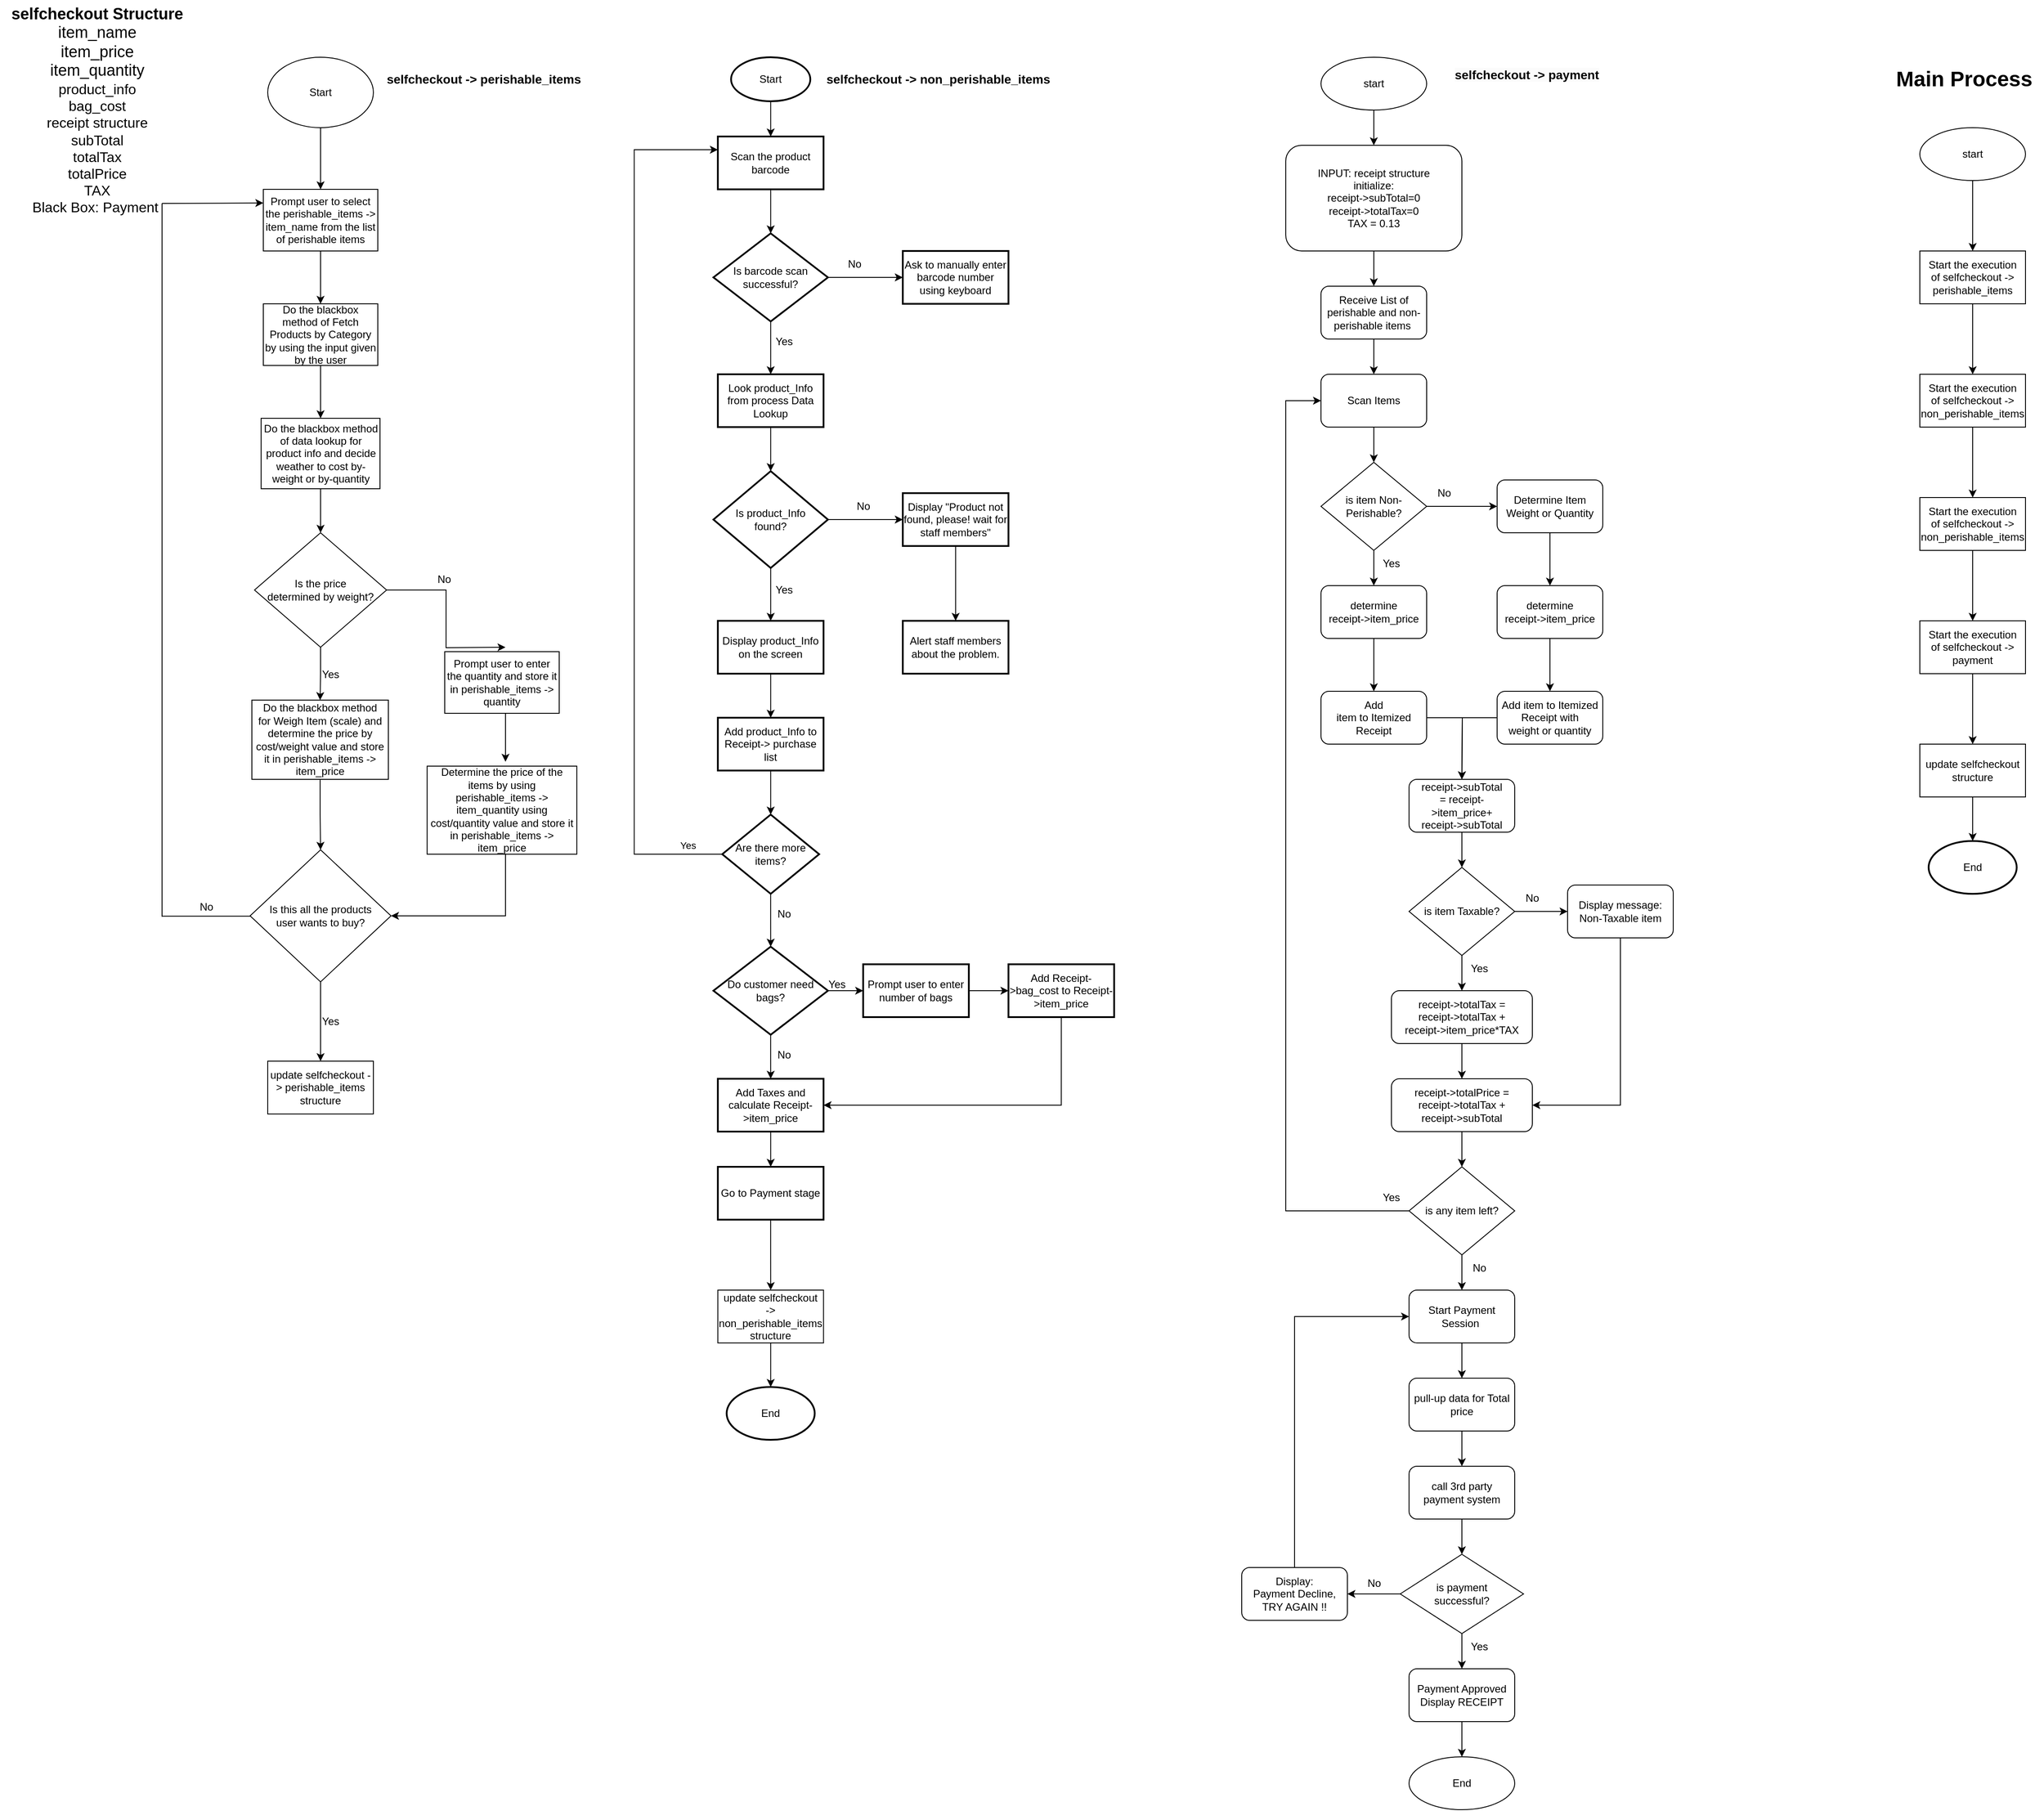 <mxfile version="21.6.2" type="device">
  <diagram name="Page-1" id="pIs1jfR8QSbnfMj5MZUH">
    <mxGraphModel dx="1705" dy="2429" grid="1" gridSize="10" guides="1" tooltips="1" connect="1" arrows="1" fold="1" page="1" pageScale="1" pageWidth="827" pageHeight="1169" math="0" shadow="0">
      <root>
        <mxCell id="0" />
        <mxCell id="1" parent="0" />
        <mxCell id="pRu6MvqzxngNQLvMv5Ed-4" value="" style="edgeStyle=orthogonalEdgeStyle;rounded=0;orthogonalLoop=1;jettySize=auto;html=1;" parent="1" source="pRu6MvqzxngNQLvMv5Ed-1" target="pRu6MvqzxngNQLvMv5Ed-3" edge="1">
          <mxGeometry relative="1" as="geometry" />
        </mxCell>
        <mxCell id="pRu6MvqzxngNQLvMv5Ed-1" value="Start" style="ellipse;whiteSpace=wrap;html=1;" parent="1" vertex="1">
          <mxGeometry x="1164" width="120" height="80" as="geometry" />
        </mxCell>
        <mxCell id="pRu6MvqzxngNQLvMv5Ed-2" value="&lt;font style=&quot;font-size: 18px;&quot;&gt;&lt;b style=&quot;&quot;&gt;selfcheckout Structure&lt;/b&gt;&lt;br&gt;item_name&lt;br&gt;item_price&lt;br&gt;item_quantity&lt;br&gt;&lt;/font&gt;&lt;div&gt;&lt;font size=&quot;3&quot;&gt;product_info&lt;/font&gt;&lt;/div&gt;&lt;div&gt;&lt;font size=&quot;3&quot;&gt;bag_cost&lt;/font&gt;&lt;/div&gt;&lt;div&gt;&lt;font size=&quot;3&quot;&gt;&lt;div&gt;receipt structure&lt;/div&gt;&lt;div&gt;subTotal&lt;/div&gt;&lt;div&gt;totalTax&lt;/div&gt;&lt;div&gt;totalPrice&lt;/div&gt;&lt;div&gt;TAX&lt;/div&gt;&lt;div&gt;Black Box: Payment&amp;nbsp;&lt;br&gt;&lt;/div&gt;&lt;/font&gt;&lt;/div&gt;" style="text;html=1;align=center;verticalAlign=middle;resizable=0;points=[];autosize=1;strokeColor=none;fillColor=none;" parent="1" vertex="1">
          <mxGeometry x="860" y="-65" width="220" height="250" as="geometry" />
        </mxCell>
        <mxCell id="pRu6MvqzxngNQLvMv5Ed-36" value="" style="edgeStyle=orthogonalEdgeStyle;rounded=0;orthogonalLoop=1;jettySize=auto;html=1;" parent="1" source="pRu6MvqzxngNQLvMv5Ed-3" target="pRu6MvqzxngNQLvMv5Ed-35" edge="1">
          <mxGeometry relative="1" as="geometry" />
        </mxCell>
        <mxCell id="pRu6MvqzxngNQLvMv5Ed-3" value="Prompt user to select the perishable_items -&amp;gt; item_name from the list of perishable items" style="whiteSpace=wrap;html=1;" parent="1" vertex="1">
          <mxGeometry x="1159" y="150" width="130" height="70" as="geometry" />
        </mxCell>
        <mxCell id="pRu6MvqzxngNQLvMv5Ed-14" value="" style="endArrow=none;html=1;rounded=0;entryX=0;entryY=0.5;entryDx=0;entryDy=0;" parent="1" edge="1">
          <mxGeometry width="50" height="50" relative="1" as="geometry">
            <mxPoint x="1044" y="975.41" as="sourcePoint" />
            <mxPoint x="1149" y="975.41" as="targetPoint" />
          </mxGeometry>
        </mxCell>
        <mxCell id="pRu6MvqzxngNQLvMv5Ed-15" value="" style="endArrow=none;html=1;rounded=0;" parent="1" edge="1">
          <mxGeometry width="50" height="50" relative="1" as="geometry">
            <mxPoint x="1044" y="976" as="sourcePoint" />
            <mxPoint x="1044" y="166" as="targetPoint" />
          </mxGeometry>
        </mxCell>
        <mxCell id="pRu6MvqzxngNQLvMv5Ed-16" value="" style="endArrow=classic;html=1;rounded=0;entryX=0;entryY=0.25;entryDx=0;entryDy=0;" parent="1" edge="1">
          <mxGeometry width="50" height="50" relative="1" as="geometry">
            <mxPoint x="1044" y="166" as="sourcePoint" />
            <mxPoint x="1159" y="165.5" as="targetPoint" />
          </mxGeometry>
        </mxCell>
        <mxCell id="pRu6MvqzxngNQLvMv5Ed-22" value="" style="edgeStyle=orthogonalEdgeStyle;rounded=0;orthogonalLoop=1;jettySize=auto;html=1;" parent="1" source="pRu6MvqzxngNQLvMv5Ed-19" target="pRu6MvqzxngNQLvMv5Ed-21" edge="1">
          <mxGeometry relative="1" as="geometry" />
        </mxCell>
        <mxCell id="pRu6MvqzxngNQLvMv5Ed-19" value="Do the blackbox method of data lookup for product info and decide weather to cost by-weight or by-quantity" style="whiteSpace=wrap;html=1;" parent="1" vertex="1">
          <mxGeometry x="1156.5" y="410" width="135" height="80" as="geometry" />
        </mxCell>
        <mxCell id="pRu6MvqzxngNQLvMv5Ed-24" value="" style="edgeStyle=orthogonalEdgeStyle;rounded=0;orthogonalLoop=1;jettySize=auto;html=1;" parent="1" source="pRu6MvqzxngNQLvMv5Ed-21" target="pRu6MvqzxngNQLvMv5Ed-23" edge="1">
          <mxGeometry relative="1" as="geometry" />
        </mxCell>
        <mxCell id="pRu6MvqzxngNQLvMv5Ed-41" style="edgeStyle=orthogonalEdgeStyle;rounded=0;orthogonalLoop=1;jettySize=auto;html=1;entryX=0.5;entryY=0;entryDx=0;entryDy=0;" parent="1" source="pRu6MvqzxngNQLvMv5Ed-21" edge="1">
          <mxGeometry relative="1" as="geometry">
            <mxPoint x="1434" y="670" as="targetPoint" />
          </mxGeometry>
        </mxCell>
        <mxCell id="pRu6MvqzxngNQLvMv5Ed-21" value="Is the price &lt;br&gt;determined by weight?" style="rhombus;whiteSpace=wrap;html=1;" parent="1" vertex="1">
          <mxGeometry x="1149" y="540" width="150" height="130" as="geometry" />
        </mxCell>
        <mxCell id="pRu6MvqzxngNQLvMv5Ed-28" value="" style="edgeStyle=orthogonalEdgeStyle;rounded=0;orthogonalLoop=1;jettySize=auto;html=1;" parent="1" source="pRu6MvqzxngNQLvMv5Ed-23" target="pRu6MvqzxngNQLvMv5Ed-27" edge="1">
          <mxGeometry relative="1" as="geometry" />
        </mxCell>
        <mxCell id="pRu6MvqzxngNQLvMv5Ed-23" value="Do the blackbox method for&amp;nbsp;Weigh Item (scale) and determine the price by cost/weight value and store it in perishable_items -&amp;gt; item_price" style="whiteSpace=wrap;html=1;" parent="1" vertex="1">
          <mxGeometry x="1146" y="730" width="155" height="90" as="geometry" />
        </mxCell>
        <mxCell id="pRu6MvqzxngNQLvMv5Ed-25" value="Yes" style="text;html=1;align=center;verticalAlign=middle;resizable=0;points=[];autosize=1;strokeColor=none;fillColor=none;" parent="1" vertex="1">
          <mxGeometry x="1215" y="686" width="40" height="30" as="geometry" />
        </mxCell>
        <mxCell id="pRu6MvqzxngNQLvMv5Ed-30" value="" style="edgeStyle=orthogonalEdgeStyle;rounded=0;orthogonalLoop=1;jettySize=auto;html=1;" parent="1" source="pRu6MvqzxngNQLvMv5Ed-27" target="pRu6MvqzxngNQLvMv5Ed-29" edge="1">
          <mxGeometry relative="1" as="geometry" />
        </mxCell>
        <mxCell id="pRu6MvqzxngNQLvMv5Ed-27" value="Is this all the products &lt;br&gt;user wants to buy?" style="rhombus;whiteSpace=wrap;html=1;" parent="1" vertex="1">
          <mxGeometry x="1144" y="900" width="160" height="150" as="geometry" />
        </mxCell>
        <mxCell id="pRu6MvqzxngNQLvMv5Ed-29" value="update&amp;nbsp;selfcheckout -&amp;gt; perishable_items structure" style="whiteSpace=wrap;html=1;" parent="1" vertex="1">
          <mxGeometry x="1164" y="1140" width="120" height="60" as="geometry" />
        </mxCell>
        <mxCell id="pRu6MvqzxngNQLvMv5Ed-31" value="Yes" style="text;html=1;align=center;verticalAlign=middle;resizable=0;points=[];autosize=1;strokeColor=none;fillColor=none;" parent="1" vertex="1">
          <mxGeometry x="1215" y="1080" width="40" height="30" as="geometry" />
        </mxCell>
        <mxCell id="pRu6MvqzxngNQLvMv5Ed-32" value="No" style="text;html=1;align=center;verticalAlign=middle;resizable=0;points=[];autosize=1;strokeColor=none;fillColor=none;" parent="1" vertex="1">
          <mxGeometry x="1074" y="950" width="40" height="30" as="geometry" />
        </mxCell>
        <mxCell id="pRu6MvqzxngNQLvMv5Ed-43" style="edgeStyle=orthogonalEdgeStyle;rounded=0;orthogonalLoop=1;jettySize=auto;html=1;entryX=1;entryY=0.5;entryDx=0;entryDy=0;" parent="1" target="pRu6MvqzxngNQLvMv5Ed-27" edge="1">
          <mxGeometry relative="1" as="geometry">
            <Array as="points">
              <mxPoint x="1434" y="975" />
            </Array>
            <mxPoint x="1434" y="900" as="sourcePoint" />
          </mxGeometry>
        </mxCell>
        <mxCell id="pRu6MvqzxngNQLvMv5Ed-34" value="Determine the price of the items by using perishable_items -&amp;gt; item_quantity using cost/quantity value and store it in perishable_items -&amp;gt; item_price" style="whiteSpace=wrap;html=1;" parent="1" vertex="1">
          <mxGeometry x="1345" y="805" width="170" height="100" as="geometry" />
        </mxCell>
        <mxCell id="pRu6MvqzxngNQLvMv5Ed-38" value="" style="edgeStyle=orthogonalEdgeStyle;rounded=0;orthogonalLoop=1;jettySize=auto;html=1;" parent="1" source="pRu6MvqzxngNQLvMv5Ed-35" target="pRu6MvqzxngNQLvMv5Ed-19" edge="1">
          <mxGeometry relative="1" as="geometry" />
        </mxCell>
        <mxCell id="pRu6MvqzxngNQLvMv5Ed-35" value="Do the blackbox method of&amp;nbsp;Fetch Products by Category by using the input given by the user" style="whiteSpace=wrap;html=1;" parent="1" vertex="1">
          <mxGeometry x="1159" y="280" width="130" height="70" as="geometry" />
        </mxCell>
        <mxCell id="pRu6MvqzxngNQLvMv5Ed-44" value="" style="edgeStyle=orthogonalEdgeStyle;rounded=0;orthogonalLoop=1;jettySize=auto;html=1;" parent="1" edge="1">
          <mxGeometry relative="1" as="geometry">
            <mxPoint x="1434" y="740" as="sourcePoint" />
            <mxPoint x="1434" y="800" as="targetPoint" />
          </mxGeometry>
        </mxCell>
        <mxCell id="pRu6MvqzxngNQLvMv5Ed-40" value="Prompt user to enter the quantity and store it in perishable_items -&amp;gt; quantity" style="whiteSpace=wrap;html=1;" parent="1" vertex="1">
          <mxGeometry x="1365" y="675" width="130" height="70" as="geometry" />
        </mxCell>
        <mxCell id="pRu6MvqzxngNQLvMv5Ed-42" value="No" style="text;html=1;align=center;verticalAlign=middle;resizable=0;points=[];autosize=1;strokeColor=none;fillColor=none;" parent="1" vertex="1">
          <mxGeometry x="1344" y="578" width="40" height="30" as="geometry" />
        </mxCell>
        <mxCell id="GgnZ6f3uAfLz8zsoU3rS-1" value="" style="edgeStyle=orthogonalEdgeStyle;rounded=0;orthogonalLoop=1;jettySize=auto;html=1;" edge="1" parent="1" source="GgnZ6f3uAfLz8zsoU3rS-2" target="GgnZ6f3uAfLz8zsoU3rS-4">
          <mxGeometry relative="1" as="geometry" />
        </mxCell>
        <mxCell id="GgnZ6f3uAfLz8zsoU3rS-2" value="Start" style="strokeWidth=2;html=1;shape=mxgraph.flowchart.start_1;whiteSpace=wrap;" vertex="1" parent="1">
          <mxGeometry x="1690.14" width="90" height="50" as="geometry" />
        </mxCell>
        <mxCell id="GgnZ6f3uAfLz8zsoU3rS-3" value="" style="edgeStyle=orthogonalEdgeStyle;rounded=0;orthogonalLoop=1;jettySize=auto;html=1;" edge="1" parent="1" source="GgnZ6f3uAfLz8zsoU3rS-4" target="GgnZ6f3uAfLz8zsoU3rS-7">
          <mxGeometry relative="1" as="geometry" />
        </mxCell>
        <mxCell id="GgnZ6f3uAfLz8zsoU3rS-4" value="Scan the product barcode" style="whiteSpace=wrap;html=1;strokeWidth=2;" vertex="1" parent="1">
          <mxGeometry x="1675.14" y="90" width="120" height="60" as="geometry" />
        </mxCell>
        <mxCell id="GgnZ6f3uAfLz8zsoU3rS-5" value="" style="edgeStyle=orthogonalEdgeStyle;rounded=0;orthogonalLoop=1;jettySize=auto;html=1;" edge="1" parent="1" source="GgnZ6f3uAfLz8zsoU3rS-7" target="GgnZ6f3uAfLz8zsoU3rS-8">
          <mxGeometry relative="1" as="geometry" />
        </mxCell>
        <mxCell id="GgnZ6f3uAfLz8zsoU3rS-6" value="" style="edgeStyle=orthogonalEdgeStyle;rounded=0;orthogonalLoop=1;jettySize=auto;html=1;" edge="1" parent="1" source="GgnZ6f3uAfLz8zsoU3rS-7" target="GgnZ6f3uAfLz8zsoU3rS-11">
          <mxGeometry relative="1" as="geometry" />
        </mxCell>
        <mxCell id="GgnZ6f3uAfLz8zsoU3rS-7" value="Is barcode scan successful?" style="rhombus;whiteSpace=wrap;html=1;strokeWidth=2;" vertex="1" parent="1">
          <mxGeometry x="1670.14" y="200" width="130" height="100" as="geometry" />
        </mxCell>
        <mxCell id="GgnZ6f3uAfLz8zsoU3rS-8" value="Ask to manually enter barcode number using keyboard" style="whiteSpace=wrap;html=1;strokeWidth=2;" vertex="1" parent="1">
          <mxGeometry x="1885.14" y="220" width="120" height="60" as="geometry" />
        </mxCell>
        <mxCell id="GgnZ6f3uAfLz8zsoU3rS-9" value="No" style="text;html=1;align=center;verticalAlign=middle;resizable=0;points=[];autosize=1;strokeColor=none;fillColor=none;" vertex="1" parent="1">
          <mxGeometry x="1810.14" y="220" width="40" height="30" as="geometry" />
        </mxCell>
        <mxCell id="GgnZ6f3uAfLz8zsoU3rS-10" value="" style="edgeStyle=orthogonalEdgeStyle;rounded=0;orthogonalLoop=1;jettySize=auto;html=1;" edge="1" parent="1" source="GgnZ6f3uAfLz8zsoU3rS-11" target="GgnZ6f3uAfLz8zsoU3rS-15">
          <mxGeometry relative="1" as="geometry" />
        </mxCell>
        <mxCell id="GgnZ6f3uAfLz8zsoU3rS-11" value="Look product_Info from process Data Lookup" style="whiteSpace=wrap;html=1;strokeWidth=2;" vertex="1" parent="1">
          <mxGeometry x="1675.14" y="360" width="120" height="60" as="geometry" />
        </mxCell>
        <mxCell id="GgnZ6f3uAfLz8zsoU3rS-12" value="Yes" style="text;html=1;align=center;verticalAlign=middle;resizable=0;points=[];autosize=1;strokeColor=none;fillColor=none;" vertex="1" parent="1">
          <mxGeometry x="1730.14" y="308" width="40" height="30" as="geometry" />
        </mxCell>
        <mxCell id="GgnZ6f3uAfLz8zsoU3rS-13" value="" style="edgeStyle=orthogonalEdgeStyle;rounded=0;orthogonalLoop=1;jettySize=auto;html=1;" edge="1" parent="1" source="GgnZ6f3uAfLz8zsoU3rS-15" target="GgnZ6f3uAfLz8zsoU3rS-17">
          <mxGeometry relative="1" as="geometry" />
        </mxCell>
        <mxCell id="GgnZ6f3uAfLz8zsoU3rS-14" value="" style="edgeStyle=orthogonalEdgeStyle;rounded=0;orthogonalLoop=1;jettySize=auto;html=1;" edge="1" parent="1" source="GgnZ6f3uAfLz8zsoU3rS-15" target="GgnZ6f3uAfLz8zsoU3rS-27">
          <mxGeometry relative="1" as="geometry" />
        </mxCell>
        <mxCell id="GgnZ6f3uAfLz8zsoU3rS-15" value="Is product_Info &lt;br&gt;found?" style="rhombus;whiteSpace=wrap;html=1;strokeWidth=2;" vertex="1" parent="1">
          <mxGeometry x="1670.14" y="470" width="130" height="110" as="geometry" />
        </mxCell>
        <mxCell id="GgnZ6f3uAfLz8zsoU3rS-16" value="" style="edgeStyle=orthogonalEdgeStyle;rounded=0;orthogonalLoop=1;jettySize=auto;html=1;" edge="1" parent="1" source="GgnZ6f3uAfLz8zsoU3rS-17" target="GgnZ6f3uAfLz8zsoU3rS-20">
          <mxGeometry relative="1" as="geometry" />
        </mxCell>
        <mxCell id="GgnZ6f3uAfLz8zsoU3rS-17" value="Display product_Info on the screen" style="whiteSpace=wrap;html=1;strokeWidth=2;" vertex="1" parent="1">
          <mxGeometry x="1675.14" y="640" width="120" height="60" as="geometry" />
        </mxCell>
        <mxCell id="GgnZ6f3uAfLz8zsoU3rS-18" value="Yes" style="text;html=1;align=center;verticalAlign=middle;resizable=0;points=[];autosize=1;strokeColor=none;fillColor=none;" vertex="1" parent="1">
          <mxGeometry x="1730.14" y="590" width="40" height="30" as="geometry" />
        </mxCell>
        <mxCell id="GgnZ6f3uAfLz8zsoU3rS-19" value="" style="edgeStyle=orthogonalEdgeStyle;rounded=0;orthogonalLoop=1;jettySize=auto;html=1;" edge="1" parent="1" source="GgnZ6f3uAfLz8zsoU3rS-20" target="GgnZ6f3uAfLz8zsoU3rS-24">
          <mxGeometry relative="1" as="geometry" />
        </mxCell>
        <mxCell id="GgnZ6f3uAfLz8zsoU3rS-20" value="Add product_Info to Receipt-&amp;gt; purchase list" style="whiteSpace=wrap;html=1;strokeWidth=2;" vertex="1" parent="1">
          <mxGeometry x="1675.14" y="750" width="120" height="60" as="geometry" />
        </mxCell>
        <mxCell id="GgnZ6f3uAfLz8zsoU3rS-21" value="" style="edgeStyle=orthogonalEdgeStyle;rounded=0;orthogonalLoop=1;jettySize=auto;html=1;entryX=0.5;entryY=0;entryDx=0;entryDy=0;" edge="1" parent="1" source="GgnZ6f3uAfLz8zsoU3rS-24">
          <mxGeometry relative="1" as="geometry">
            <mxPoint x="1735.14" y="1010" as="targetPoint" />
          </mxGeometry>
        </mxCell>
        <mxCell id="GgnZ6f3uAfLz8zsoU3rS-22" style="edgeStyle=orthogonalEdgeStyle;rounded=0;orthogonalLoop=1;jettySize=auto;html=1;exitX=0;exitY=0.5;exitDx=0;exitDy=0;entryX=0;entryY=0.25;entryDx=0;entryDy=0;" edge="1" parent="1" source="GgnZ6f3uAfLz8zsoU3rS-24" target="GgnZ6f3uAfLz8zsoU3rS-4">
          <mxGeometry relative="1" as="geometry">
            <Array as="points">
              <mxPoint x="1580.14" y="905" />
              <mxPoint x="1580.14" y="105" />
            </Array>
          </mxGeometry>
        </mxCell>
        <mxCell id="GgnZ6f3uAfLz8zsoU3rS-23" value="Yes" style="edgeLabel;html=1;align=center;verticalAlign=middle;resizable=0;points=[];" vertex="1" connectable="0" parent="GgnZ6f3uAfLz8zsoU3rS-22">
          <mxGeometry x="-0.922" y="-10" relative="1" as="geometry">
            <mxPoint as="offset" />
          </mxGeometry>
        </mxCell>
        <mxCell id="GgnZ6f3uAfLz8zsoU3rS-24" value="Are there more items?" style="rhombus;whiteSpace=wrap;html=1;strokeWidth=2;" vertex="1" parent="1">
          <mxGeometry x="1680.14" y="860" width="110" height="90" as="geometry" />
        </mxCell>
        <mxCell id="GgnZ6f3uAfLz8zsoU3rS-25" value="No" style="text;html=1;align=center;verticalAlign=middle;resizable=0;points=[];autosize=1;strokeColor=none;fillColor=none;" vertex="1" parent="1">
          <mxGeometry x="1730.14" y="958" width="40" height="30" as="geometry" />
        </mxCell>
        <mxCell id="GgnZ6f3uAfLz8zsoU3rS-26" value="" style="edgeStyle=orthogonalEdgeStyle;rounded=0;orthogonalLoop=1;jettySize=auto;html=1;" edge="1" parent="1" source="GgnZ6f3uAfLz8zsoU3rS-27" target="GgnZ6f3uAfLz8zsoU3rS-29">
          <mxGeometry relative="1" as="geometry" />
        </mxCell>
        <mxCell id="GgnZ6f3uAfLz8zsoU3rS-27" value="Display &quot;Product not found, please! wait for staff members&quot;" style="whiteSpace=wrap;html=1;strokeWidth=2;" vertex="1" parent="1">
          <mxGeometry x="1885.14" y="495" width="120" height="60" as="geometry" />
        </mxCell>
        <mxCell id="GgnZ6f3uAfLz8zsoU3rS-28" value="No" style="text;html=1;align=center;verticalAlign=middle;resizable=0;points=[];autosize=1;strokeColor=none;fillColor=none;" vertex="1" parent="1">
          <mxGeometry x="1820.14" y="495" width="40" height="30" as="geometry" />
        </mxCell>
        <mxCell id="GgnZ6f3uAfLz8zsoU3rS-29" value="Alert staff members about the problem." style="whiteSpace=wrap;html=1;strokeWidth=2;" vertex="1" parent="1">
          <mxGeometry x="1885.14" y="640" width="120" height="60" as="geometry" />
        </mxCell>
        <mxCell id="GgnZ6f3uAfLz8zsoU3rS-30" value="" style="edgeStyle=orthogonalEdgeStyle;rounded=0;orthogonalLoop=1;jettySize=auto;html=1;" edge="1" parent="1" source="GgnZ6f3uAfLz8zsoU3rS-32">
          <mxGeometry relative="1" as="geometry">
            <mxPoint x="1735.14" y="1160" as="targetPoint" />
          </mxGeometry>
        </mxCell>
        <mxCell id="GgnZ6f3uAfLz8zsoU3rS-31" value="" style="edgeStyle=orthogonalEdgeStyle;rounded=0;orthogonalLoop=1;jettySize=auto;html=1;" edge="1" parent="1" source="GgnZ6f3uAfLz8zsoU3rS-32" target="GgnZ6f3uAfLz8zsoU3rS-37">
          <mxGeometry relative="1" as="geometry" />
        </mxCell>
        <mxCell id="GgnZ6f3uAfLz8zsoU3rS-32" value="Do customer need bags?" style="strokeWidth=2;html=1;shape=mxgraph.flowchart.decision;whiteSpace=wrap;" vertex="1" parent="1">
          <mxGeometry x="1670.14" y="1010" width="130" height="100" as="geometry" />
        </mxCell>
        <mxCell id="GgnZ6f3uAfLz8zsoU3rS-33" value="" style="edgeStyle=orthogonalEdgeStyle;rounded=0;orthogonalLoop=1;jettySize=auto;html=1;" edge="1" parent="1" source="GgnZ6f3uAfLz8zsoU3rS-34" target="GgnZ6f3uAfLz8zsoU3rS-42">
          <mxGeometry relative="1" as="geometry" />
        </mxCell>
        <mxCell id="GgnZ6f3uAfLz8zsoU3rS-34" value="Add Taxes and calculate Receipt-&amp;gt;item_price" style="whiteSpace=wrap;html=1;strokeWidth=2;" vertex="1" parent="1">
          <mxGeometry x="1675.14" y="1160" width="120" height="60" as="geometry" />
        </mxCell>
        <mxCell id="GgnZ6f3uAfLz8zsoU3rS-35" value="No" style="text;html=1;align=center;verticalAlign=middle;resizable=0;points=[];autosize=1;strokeColor=none;fillColor=none;" vertex="1" parent="1">
          <mxGeometry x="1730.14" y="1118" width="40" height="30" as="geometry" />
        </mxCell>
        <mxCell id="GgnZ6f3uAfLz8zsoU3rS-36" value="" style="edgeStyle=orthogonalEdgeStyle;rounded=0;orthogonalLoop=1;jettySize=auto;html=1;" edge="1" parent="1" source="GgnZ6f3uAfLz8zsoU3rS-37" target="GgnZ6f3uAfLz8zsoU3rS-40">
          <mxGeometry relative="1" as="geometry" />
        </mxCell>
        <mxCell id="GgnZ6f3uAfLz8zsoU3rS-37" value="Prompt user to enter number of bags" style="whiteSpace=wrap;html=1;strokeWidth=2;" vertex="1" parent="1">
          <mxGeometry x="1840.14" y="1030" width="120" height="60" as="geometry" />
        </mxCell>
        <mxCell id="GgnZ6f3uAfLz8zsoU3rS-38" value="Yes" style="text;html=1;align=center;verticalAlign=middle;resizable=0;points=[];autosize=1;strokeColor=none;fillColor=none;" vertex="1" parent="1">
          <mxGeometry x="1790.14" y="1038" width="40" height="30" as="geometry" />
        </mxCell>
        <mxCell id="GgnZ6f3uAfLz8zsoU3rS-39" style="edgeStyle=orthogonalEdgeStyle;rounded=0;orthogonalLoop=1;jettySize=auto;html=1;exitX=0.5;exitY=1;exitDx=0;exitDy=0;entryX=1;entryY=0.5;entryDx=0;entryDy=0;" edge="1" parent="1" source="GgnZ6f3uAfLz8zsoU3rS-40" target="GgnZ6f3uAfLz8zsoU3rS-34">
          <mxGeometry relative="1" as="geometry" />
        </mxCell>
        <mxCell id="GgnZ6f3uAfLz8zsoU3rS-40" value="Add Receipt-&amp;gt;bag_cost to Receipt-&amp;gt;item_price" style="whiteSpace=wrap;html=1;strokeWidth=2;" vertex="1" parent="1">
          <mxGeometry x="2005.14" y="1030" width="120" height="60" as="geometry" />
        </mxCell>
        <mxCell id="GgnZ6f3uAfLz8zsoU3rS-74" value="" style="edgeStyle=orthogonalEdgeStyle;rounded=0;orthogonalLoop=1;jettySize=auto;html=1;" edge="1" parent="1" source="GgnZ6f3uAfLz8zsoU3rS-42">
          <mxGeometry relative="1" as="geometry">
            <mxPoint x="1735.14" y="1400" as="targetPoint" />
          </mxGeometry>
        </mxCell>
        <mxCell id="GgnZ6f3uAfLz8zsoU3rS-42" value="Go to Payment stage" style="whiteSpace=wrap;html=1;strokeWidth=2;" vertex="1" parent="1">
          <mxGeometry x="1675.14" y="1260" width="120" height="60" as="geometry" />
        </mxCell>
        <mxCell id="GgnZ6f3uAfLz8zsoU3rS-75" value="End" style="strokeWidth=2;html=1;shape=mxgraph.flowchart.start_1;whiteSpace=wrap;" vertex="1" parent="1">
          <mxGeometry x="1685.14" y="1510" width="100" height="60" as="geometry" />
        </mxCell>
        <mxCell id="GgnZ6f3uAfLz8zsoU3rS-79" value="" style="edgeStyle=orthogonalEdgeStyle;rounded=0;orthogonalLoop=1;jettySize=auto;html=1;" edge="1" parent="1" source="GgnZ6f3uAfLz8zsoU3rS-76" target="GgnZ6f3uAfLz8zsoU3rS-75">
          <mxGeometry relative="1" as="geometry" />
        </mxCell>
        <mxCell id="GgnZ6f3uAfLz8zsoU3rS-76" value="update selfcheckout &lt;br&gt;-&amp;gt; non_perishable_items structure" style="whiteSpace=wrap;html=1;" vertex="1" parent="1">
          <mxGeometry x="1675.14" y="1400" width="120" height="60" as="geometry" />
        </mxCell>
        <mxCell id="GgnZ6f3uAfLz8zsoU3rS-80" value="&lt;b&gt;&lt;font style=&quot;font-size: 24px;&quot;&gt;Main Process&lt;/font&gt;&lt;/b&gt;" style="text;html=1;align=center;verticalAlign=middle;resizable=0;points=[];autosize=1;strokeColor=none;fillColor=none;" vertex="1" parent="1">
          <mxGeometry x="3000" y="5" width="180" height="40" as="geometry" />
        </mxCell>
        <mxCell id="GgnZ6f3uAfLz8zsoU3rS-109" value="" style="edgeStyle=orthogonalEdgeStyle;rounded=0;orthogonalLoop=1;jettySize=auto;html=1;" edge="1" parent="1" source="GgnZ6f3uAfLz8zsoU3rS-110">
          <mxGeometry relative="1" as="geometry">
            <mxPoint x="2420" y="100" as="targetPoint" />
          </mxGeometry>
        </mxCell>
        <mxCell id="GgnZ6f3uAfLz8zsoU3rS-110" value="start" style="ellipse;whiteSpace=wrap;html=1;" vertex="1" parent="1">
          <mxGeometry x="2360" width="120" height="60" as="geometry" />
        </mxCell>
        <mxCell id="GgnZ6f3uAfLz8zsoU3rS-111" value="" style="edgeStyle=orthogonalEdgeStyle;rounded=0;orthogonalLoop=1;jettySize=auto;html=1;" edge="1" parent="1" source="GgnZ6f3uAfLz8zsoU3rS-112">
          <mxGeometry relative="1" as="geometry">
            <mxPoint x="2420" y="360" as="targetPoint" />
          </mxGeometry>
        </mxCell>
        <mxCell id="GgnZ6f3uAfLz8zsoU3rS-112" value="Receive List of perishable and non-perishable items&amp;nbsp;" style="rounded=1;whiteSpace=wrap;html=1;" vertex="1" parent="1">
          <mxGeometry x="2360" y="260" width="120" height="60" as="geometry" />
        </mxCell>
        <mxCell id="GgnZ6f3uAfLz8zsoU3rS-113" value="" style="edgeStyle=orthogonalEdgeStyle;rounded=0;orthogonalLoop=1;jettySize=auto;html=1;" edge="1" parent="1" source="GgnZ6f3uAfLz8zsoU3rS-115">
          <mxGeometry relative="1" as="geometry">
            <mxPoint x="2420" y="600" as="targetPoint" />
          </mxGeometry>
        </mxCell>
        <mxCell id="GgnZ6f3uAfLz8zsoU3rS-114" value="" style="edgeStyle=orthogonalEdgeStyle;rounded=0;orthogonalLoop=1;jettySize=auto;html=1;" edge="1" parent="1" source="GgnZ6f3uAfLz8zsoU3rS-115" target="GgnZ6f3uAfLz8zsoU3rS-125">
          <mxGeometry relative="1" as="geometry" />
        </mxCell>
        <mxCell id="GgnZ6f3uAfLz8zsoU3rS-115" value="is item Non-Perishable?" style="rhombus;whiteSpace=wrap;html=1;" vertex="1" parent="1">
          <mxGeometry x="2360" y="460" width="120" height="100" as="geometry" />
        </mxCell>
        <mxCell id="GgnZ6f3uAfLz8zsoU3rS-116" value="" style="edgeStyle=orthogonalEdgeStyle;rounded=0;orthogonalLoop=1;jettySize=auto;html=1;" edge="1" parent="1" source="GgnZ6f3uAfLz8zsoU3rS-117" target="GgnZ6f3uAfLz8zsoU3rS-112">
          <mxGeometry relative="1" as="geometry" />
        </mxCell>
        <mxCell id="GgnZ6f3uAfLz8zsoU3rS-117" value="INPUT: receipt structure&lt;br&gt;initialize:&lt;br&gt;receipt-&amp;gt;subTotal=0&lt;br&gt;receipt-&amp;gt;totalTax=0&lt;br&gt;TAX = 0.13" style="rounded=1;whiteSpace=wrap;html=1;" vertex="1" parent="1">
          <mxGeometry x="2320" y="100" width="200" height="120" as="geometry" />
        </mxCell>
        <mxCell id="GgnZ6f3uAfLz8zsoU3rS-118" value="" style="edgeStyle=orthogonalEdgeStyle;rounded=0;orthogonalLoop=1;jettySize=auto;html=1;" edge="1" parent="1" source="GgnZ6f3uAfLz8zsoU3rS-119" target="GgnZ6f3uAfLz8zsoU3rS-115">
          <mxGeometry relative="1" as="geometry" />
        </mxCell>
        <mxCell id="GgnZ6f3uAfLz8zsoU3rS-119" value="Scan Items" style="rounded=1;whiteSpace=wrap;html=1;" vertex="1" parent="1">
          <mxGeometry x="2360" y="360" width="120" height="60" as="geometry" />
        </mxCell>
        <mxCell id="GgnZ6f3uAfLz8zsoU3rS-121" value="Yes" style="text;html=1;strokeColor=none;fillColor=none;align=center;verticalAlign=middle;whiteSpace=wrap;rounded=0;" vertex="1" parent="1">
          <mxGeometry x="2410" y="560" width="60" height="30" as="geometry" />
        </mxCell>
        <mxCell id="GgnZ6f3uAfLz8zsoU3rS-122" style="edgeStyle=orthogonalEdgeStyle;rounded=0;orthogonalLoop=1;jettySize=auto;html=1;" edge="1" parent="1" source="GgnZ6f3uAfLz8zsoU3rS-123">
          <mxGeometry relative="1" as="geometry">
            <mxPoint x="2520" y="820" as="targetPoint" />
          </mxGeometry>
        </mxCell>
        <mxCell id="GgnZ6f3uAfLz8zsoU3rS-123" value="Add&lt;br style=&quot;border-color: var(--border-color);&quot;&gt;item to Itemized Receipt" style="rounded=1;whiteSpace=wrap;html=1;" vertex="1" parent="1">
          <mxGeometry x="2360" y="720" width="120" height="60" as="geometry" />
        </mxCell>
        <mxCell id="GgnZ6f3uAfLz8zsoU3rS-124" style="edgeStyle=orthogonalEdgeStyle;rounded=0;orthogonalLoop=1;jettySize=auto;html=1;exitX=0.5;exitY=1;exitDx=0;exitDy=0;entryX=0.5;entryY=0;entryDx=0;entryDy=0;" edge="1" parent="1" source="GgnZ6f3uAfLz8zsoU3rS-125" target="GgnZ6f3uAfLz8zsoU3rS-132">
          <mxGeometry relative="1" as="geometry">
            <mxPoint x="2580" y="600" as="targetPoint" />
            <Array as="points">
              <mxPoint x="2620" y="600" />
              <mxPoint x="2620" y="600" />
            </Array>
          </mxGeometry>
        </mxCell>
        <mxCell id="GgnZ6f3uAfLz8zsoU3rS-125" value="Determine Item Weight or Quantity" style="rounded=1;whiteSpace=wrap;html=1;" vertex="1" parent="1">
          <mxGeometry x="2560" y="480" width="120" height="60" as="geometry" />
        </mxCell>
        <mxCell id="GgnZ6f3uAfLz8zsoU3rS-126" value="No" style="text;html=1;strokeColor=none;fillColor=none;align=center;verticalAlign=middle;whiteSpace=wrap;rounded=0;" vertex="1" parent="1">
          <mxGeometry x="2470" y="480" width="60" height="30" as="geometry" />
        </mxCell>
        <mxCell id="GgnZ6f3uAfLz8zsoU3rS-127" style="edgeStyle=orthogonalEdgeStyle;rounded=0;orthogonalLoop=1;jettySize=auto;html=1;" edge="1" parent="1" source="GgnZ6f3uAfLz8zsoU3rS-128">
          <mxGeometry relative="1" as="geometry">
            <mxPoint x="2520" y="820" as="targetPoint" />
          </mxGeometry>
        </mxCell>
        <mxCell id="GgnZ6f3uAfLz8zsoU3rS-128" value="Add item to Itemized Receipt with &lt;br&gt;weight or quantity" style="rounded=1;whiteSpace=wrap;html=1;" vertex="1" parent="1">
          <mxGeometry x="2560" y="720" width="120" height="60" as="geometry" />
        </mxCell>
        <mxCell id="GgnZ6f3uAfLz8zsoU3rS-129" value="" style="edgeStyle=orthogonalEdgeStyle;rounded=0;orthogonalLoop=1;jettySize=auto;html=1;" edge="1" parent="1" source="GgnZ6f3uAfLz8zsoU3rS-130" target="GgnZ6f3uAfLz8zsoU3rS-123">
          <mxGeometry relative="1" as="geometry" />
        </mxCell>
        <mxCell id="GgnZ6f3uAfLz8zsoU3rS-130" value="determine &lt;br&gt;receipt-&amp;gt;item_price" style="rounded=1;whiteSpace=wrap;html=1;" vertex="1" parent="1">
          <mxGeometry x="2360" y="600" width="120" height="60" as="geometry" />
        </mxCell>
        <mxCell id="GgnZ6f3uAfLz8zsoU3rS-131" value="" style="edgeStyle=orthogonalEdgeStyle;rounded=0;orthogonalLoop=1;jettySize=auto;html=1;" edge="1" parent="1" source="GgnZ6f3uAfLz8zsoU3rS-132" target="GgnZ6f3uAfLz8zsoU3rS-128">
          <mxGeometry relative="1" as="geometry" />
        </mxCell>
        <mxCell id="GgnZ6f3uAfLz8zsoU3rS-132" value="determine&lt;br&gt;receipt-&amp;gt;item_price" style="rounded=1;whiteSpace=wrap;html=1;" vertex="1" parent="1">
          <mxGeometry x="2560" y="600" width="120" height="60" as="geometry" />
        </mxCell>
        <mxCell id="GgnZ6f3uAfLz8zsoU3rS-133" value="" style="edgeStyle=orthogonalEdgeStyle;rounded=0;orthogonalLoop=1;jettySize=auto;html=1;" edge="1" parent="1" source="GgnZ6f3uAfLz8zsoU3rS-134" target="GgnZ6f3uAfLz8zsoU3rS-137">
          <mxGeometry relative="1" as="geometry" />
        </mxCell>
        <mxCell id="GgnZ6f3uAfLz8zsoU3rS-134" value="receipt-&amp;gt;subTotal&lt;br&gt;= receipt-&amp;gt;item_price+&lt;br&gt;receipt-&amp;gt;subTotal" style="rounded=1;whiteSpace=wrap;html=1;" vertex="1" parent="1">
          <mxGeometry x="2460" y="820" width="120" height="60" as="geometry" />
        </mxCell>
        <mxCell id="GgnZ6f3uAfLz8zsoU3rS-135" value="" style="edgeStyle=orthogonalEdgeStyle;rounded=0;orthogonalLoop=1;jettySize=auto;html=1;" edge="1" parent="1" source="GgnZ6f3uAfLz8zsoU3rS-137" target="GgnZ6f3uAfLz8zsoU3rS-139">
          <mxGeometry relative="1" as="geometry" />
        </mxCell>
        <mxCell id="GgnZ6f3uAfLz8zsoU3rS-136" style="edgeStyle=orthogonalEdgeStyle;rounded=0;orthogonalLoop=1;jettySize=auto;html=1;exitX=1;exitY=0.5;exitDx=0;exitDy=0;" edge="1" parent="1" source="GgnZ6f3uAfLz8zsoU3rS-137">
          <mxGeometry relative="1" as="geometry">
            <mxPoint x="2640" y="970" as="targetPoint" />
          </mxGeometry>
        </mxCell>
        <mxCell id="GgnZ6f3uAfLz8zsoU3rS-137" value="is item Taxable?" style="rhombus;whiteSpace=wrap;html=1;" vertex="1" parent="1">
          <mxGeometry x="2460" y="920" width="120" height="100" as="geometry" />
        </mxCell>
        <mxCell id="GgnZ6f3uAfLz8zsoU3rS-138" value="" style="edgeStyle=orthogonalEdgeStyle;rounded=0;orthogonalLoop=1;jettySize=auto;html=1;" edge="1" parent="1" source="GgnZ6f3uAfLz8zsoU3rS-139" target="GgnZ6f3uAfLz8zsoU3rS-146">
          <mxGeometry relative="1" as="geometry" />
        </mxCell>
        <mxCell id="GgnZ6f3uAfLz8zsoU3rS-139" value="receipt-&amp;gt;totalTax =&lt;br&gt;receipt-&amp;gt;totalTax +&lt;br&gt;receipt-&amp;gt;item_price*TAX" style="rounded=1;whiteSpace=wrap;html=1;" vertex="1" parent="1">
          <mxGeometry x="2440" y="1060" width="160" height="60" as="geometry" />
        </mxCell>
        <mxCell id="GgnZ6f3uAfLz8zsoU3rS-141" value="Yes" style="text;html=1;strokeColor=none;fillColor=none;align=center;verticalAlign=middle;whiteSpace=wrap;rounded=0;" vertex="1" parent="1">
          <mxGeometry x="2510" y="1020" width="60" height="30" as="geometry" />
        </mxCell>
        <mxCell id="GgnZ6f3uAfLz8zsoU3rS-142" value="No" style="text;html=1;strokeColor=none;fillColor=none;align=center;verticalAlign=middle;whiteSpace=wrap;rounded=0;" vertex="1" parent="1">
          <mxGeometry x="2570" y="940" width="60" height="30" as="geometry" />
        </mxCell>
        <mxCell id="GgnZ6f3uAfLz8zsoU3rS-143" style="edgeStyle=orthogonalEdgeStyle;rounded=0;orthogonalLoop=1;jettySize=auto;html=1;entryX=1;entryY=0.5;entryDx=0;entryDy=0;" edge="1" parent="1" source="GgnZ6f3uAfLz8zsoU3rS-144" target="GgnZ6f3uAfLz8zsoU3rS-146">
          <mxGeometry relative="1" as="geometry">
            <mxPoint x="2740" y="1220" as="targetPoint" />
            <Array as="points">
              <mxPoint x="2700" y="1190" />
            </Array>
          </mxGeometry>
        </mxCell>
        <mxCell id="GgnZ6f3uAfLz8zsoU3rS-144" value="Display message:&lt;br&gt;Non-Taxable item" style="rounded=1;whiteSpace=wrap;html=1;" vertex="1" parent="1">
          <mxGeometry x="2640" y="940" width="120" height="60" as="geometry" />
        </mxCell>
        <mxCell id="GgnZ6f3uAfLz8zsoU3rS-145" value="" style="edgeStyle=orthogonalEdgeStyle;rounded=0;orthogonalLoop=1;jettySize=auto;html=1;" edge="1" parent="1" source="GgnZ6f3uAfLz8zsoU3rS-146">
          <mxGeometry relative="1" as="geometry">
            <mxPoint x="2520" y="1260" as="targetPoint" />
          </mxGeometry>
        </mxCell>
        <mxCell id="GgnZ6f3uAfLz8zsoU3rS-146" value="receipt-&amp;gt;totalPrice = &lt;br&gt;receipt-&amp;gt;totalTax + &lt;br&gt;receipt-&amp;gt;subTotal" style="rounded=1;whiteSpace=wrap;html=1;" vertex="1" parent="1">
          <mxGeometry x="2440" y="1160" width="160" height="60" as="geometry" />
        </mxCell>
        <mxCell id="GgnZ6f3uAfLz8zsoU3rS-147" style="edgeStyle=orthogonalEdgeStyle;rounded=0;orthogonalLoop=1;jettySize=auto;html=1;entryX=0;entryY=0.5;entryDx=0;entryDy=0;" edge="1" parent="1" source="GgnZ6f3uAfLz8zsoU3rS-149" target="GgnZ6f3uAfLz8zsoU3rS-119">
          <mxGeometry relative="1" as="geometry">
            <Array as="points">
              <mxPoint x="2320" y="1310" />
              <mxPoint x="2320" y="390" />
            </Array>
          </mxGeometry>
        </mxCell>
        <mxCell id="GgnZ6f3uAfLz8zsoU3rS-148" value="" style="edgeStyle=orthogonalEdgeStyle;rounded=0;orthogonalLoop=1;jettySize=auto;html=1;" edge="1" parent="1" source="GgnZ6f3uAfLz8zsoU3rS-149" target="GgnZ6f3uAfLz8zsoU3rS-152">
          <mxGeometry relative="1" as="geometry" />
        </mxCell>
        <mxCell id="GgnZ6f3uAfLz8zsoU3rS-149" value="is any item left?" style="rhombus;whiteSpace=wrap;html=1;" vertex="1" parent="1">
          <mxGeometry x="2460" y="1260" width="120" height="100" as="geometry" />
        </mxCell>
        <mxCell id="GgnZ6f3uAfLz8zsoU3rS-150" value="Yes" style="text;html=1;strokeColor=none;fillColor=none;align=center;verticalAlign=middle;whiteSpace=wrap;rounded=0;" vertex="1" parent="1">
          <mxGeometry x="2410" y="1280" width="60" height="30" as="geometry" />
        </mxCell>
        <mxCell id="GgnZ6f3uAfLz8zsoU3rS-151" value="" style="edgeStyle=orthogonalEdgeStyle;rounded=0;orthogonalLoop=1;jettySize=auto;html=1;" edge="1" parent="1" source="GgnZ6f3uAfLz8zsoU3rS-152" target="GgnZ6f3uAfLz8zsoU3rS-155">
          <mxGeometry relative="1" as="geometry" />
        </mxCell>
        <mxCell id="GgnZ6f3uAfLz8zsoU3rS-152" value="Start Payment Session&amp;nbsp;" style="rounded=1;whiteSpace=wrap;html=1;" vertex="1" parent="1">
          <mxGeometry x="2460" y="1400" width="120" height="60" as="geometry" />
        </mxCell>
        <mxCell id="GgnZ6f3uAfLz8zsoU3rS-153" value="No" style="text;html=1;strokeColor=none;fillColor=none;align=center;verticalAlign=middle;whiteSpace=wrap;rounded=0;" vertex="1" parent="1">
          <mxGeometry x="2510" y="1360" width="60" height="30" as="geometry" />
        </mxCell>
        <mxCell id="GgnZ6f3uAfLz8zsoU3rS-154" value="" style="edgeStyle=orthogonalEdgeStyle;rounded=0;orthogonalLoop=1;jettySize=auto;html=1;" edge="1" parent="1" source="GgnZ6f3uAfLz8zsoU3rS-155" target="GgnZ6f3uAfLz8zsoU3rS-157">
          <mxGeometry relative="1" as="geometry" />
        </mxCell>
        <mxCell id="GgnZ6f3uAfLz8zsoU3rS-155" value="pull-up data for Total price" style="rounded=1;whiteSpace=wrap;html=1;" vertex="1" parent="1">
          <mxGeometry x="2460" y="1500" width="120" height="60" as="geometry" />
        </mxCell>
        <mxCell id="GgnZ6f3uAfLz8zsoU3rS-156" value="" style="edgeStyle=orthogonalEdgeStyle;rounded=0;orthogonalLoop=1;jettySize=auto;html=1;" edge="1" parent="1" source="GgnZ6f3uAfLz8zsoU3rS-157" target="GgnZ6f3uAfLz8zsoU3rS-160">
          <mxGeometry relative="1" as="geometry" />
        </mxCell>
        <mxCell id="GgnZ6f3uAfLz8zsoU3rS-157" value="call 3rd party payment system" style="rounded=1;whiteSpace=wrap;html=1;" vertex="1" parent="1">
          <mxGeometry x="2460" y="1600" width="120" height="60" as="geometry" />
        </mxCell>
        <mxCell id="GgnZ6f3uAfLz8zsoU3rS-158" style="edgeStyle=orthogonalEdgeStyle;rounded=0;orthogonalLoop=1;jettySize=auto;html=1;" edge="1" parent="1" source="GgnZ6f3uAfLz8zsoU3rS-160">
          <mxGeometry relative="1" as="geometry">
            <mxPoint x="2520" y="1830" as="targetPoint" />
          </mxGeometry>
        </mxCell>
        <mxCell id="GgnZ6f3uAfLz8zsoU3rS-159" value="" style="edgeStyle=orthogonalEdgeStyle;rounded=0;orthogonalLoop=1;jettySize=auto;html=1;" edge="1" parent="1" source="GgnZ6f3uAfLz8zsoU3rS-160" target="GgnZ6f3uAfLz8zsoU3rS-166">
          <mxGeometry relative="1" as="geometry" />
        </mxCell>
        <mxCell id="GgnZ6f3uAfLz8zsoU3rS-160" value="is payment&lt;br&gt;&amp;nbsp;successful?&amp;nbsp;" style="rhombus;whiteSpace=wrap;html=1;" vertex="1" parent="1">
          <mxGeometry x="2450" y="1700" width="140" height="90" as="geometry" />
        </mxCell>
        <mxCell id="GgnZ6f3uAfLz8zsoU3rS-161" value="Yes" style="text;html=1;strokeColor=none;fillColor=none;align=center;verticalAlign=middle;whiteSpace=wrap;rounded=0;" vertex="1" parent="1">
          <mxGeometry x="2510" y="1790" width="60" height="30" as="geometry" />
        </mxCell>
        <mxCell id="GgnZ6f3uAfLz8zsoU3rS-162" value="" style="edgeStyle=orthogonalEdgeStyle;rounded=0;orthogonalLoop=1;jettySize=auto;html=1;" edge="1" parent="1" source="GgnZ6f3uAfLz8zsoU3rS-163" target="GgnZ6f3uAfLz8zsoU3rS-164">
          <mxGeometry relative="1" as="geometry" />
        </mxCell>
        <mxCell id="GgnZ6f3uAfLz8zsoU3rS-163" value="Payment Approved&lt;br&gt;Display RECEIPT" style="rounded=1;whiteSpace=wrap;html=1;" vertex="1" parent="1">
          <mxGeometry x="2460" y="1830" width="120" height="60" as="geometry" />
        </mxCell>
        <mxCell id="GgnZ6f3uAfLz8zsoU3rS-164" value="End" style="ellipse;whiteSpace=wrap;html=1;" vertex="1" parent="1">
          <mxGeometry x="2460" y="1930" width="120" height="60" as="geometry" />
        </mxCell>
        <mxCell id="GgnZ6f3uAfLz8zsoU3rS-165" style="edgeStyle=orthogonalEdgeStyle;rounded=0;orthogonalLoop=1;jettySize=auto;html=1;exitX=0.5;exitY=0;exitDx=0;exitDy=0;entryX=0;entryY=0.5;entryDx=0;entryDy=0;" edge="1" parent="1" source="GgnZ6f3uAfLz8zsoU3rS-166" target="GgnZ6f3uAfLz8zsoU3rS-152">
          <mxGeometry relative="1" as="geometry" />
        </mxCell>
        <mxCell id="GgnZ6f3uAfLz8zsoU3rS-166" value="Display:&lt;br&gt;Payment Decline,&lt;br&gt;TRY AGAIN !!" style="rounded=1;whiteSpace=wrap;html=1;" vertex="1" parent="1">
          <mxGeometry x="2270" y="1715" width="120" height="60" as="geometry" />
        </mxCell>
        <mxCell id="GgnZ6f3uAfLz8zsoU3rS-167" value="No" style="text;html=1;align=center;verticalAlign=middle;resizable=0;points=[];autosize=1;strokeColor=none;fillColor=none;" vertex="1" parent="1">
          <mxGeometry x="2400" y="1718" width="40" height="30" as="geometry" />
        </mxCell>
        <mxCell id="GgnZ6f3uAfLz8zsoU3rS-174" value="" style="edgeStyle=orthogonalEdgeStyle;rounded=0;orthogonalLoop=1;jettySize=auto;html=1;" edge="1" parent="1" source="GgnZ6f3uAfLz8zsoU3rS-168" target="GgnZ6f3uAfLz8zsoU3rS-173">
          <mxGeometry relative="1" as="geometry" />
        </mxCell>
        <mxCell id="GgnZ6f3uAfLz8zsoU3rS-168" value="start" style="ellipse;whiteSpace=wrap;html=1;" vertex="1" parent="1">
          <mxGeometry x="3040" y="80" width="120" height="60" as="geometry" />
        </mxCell>
        <mxCell id="GgnZ6f3uAfLz8zsoU3rS-170" value="&lt;font style=&quot;font-size: 14px;&quot;&gt;&lt;b style=&quot;border-color: var(--border-color);&quot;&gt;selfcheckout -&amp;gt;&amp;nbsp;&lt;/b&gt;&lt;b style=&quot;&quot;&gt;perishable_items&lt;/b&gt;&lt;/font&gt;" style="text;html=1;align=center;verticalAlign=middle;resizable=0;points=[];autosize=1;strokeColor=none;fillColor=none;" vertex="1" parent="1">
          <mxGeometry x="1289" y="10" width="240" height="30" as="geometry" />
        </mxCell>
        <mxCell id="GgnZ6f3uAfLz8zsoU3rS-171" value="&lt;b style=&quot;border-color: var(--border-color); font-size: 14px;&quot;&gt;selfcheckout -&amp;gt; non_&lt;/b&gt;&lt;b style=&quot;border-color: var(--border-color); font-size: 14px;&quot;&gt;perishable_items&lt;/b&gt;" style="text;html=1;align=center;verticalAlign=middle;resizable=0;points=[];autosize=1;strokeColor=none;fillColor=none;" vertex="1" parent="1">
          <mxGeometry x="1785.14" y="10" width="280" height="30" as="geometry" />
        </mxCell>
        <mxCell id="GgnZ6f3uAfLz8zsoU3rS-172" value="&lt;b style=&quot;border-color: var(--border-color); color: rgb(0, 0, 0); font-family: Helvetica; font-size: 14px; font-style: normal; font-variant-ligatures: normal; font-variant-caps: normal; letter-spacing: normal; orphans: 2; text-align: center; text-indent: 0px; text-transform: none; widows: 2; word-spacing: 0px; -webkit-text-stroke-width: 0px; background-color: rgb(251, 251, 251); text-decoration-thickness: initial; text-decoration-style: initial; text-decoration-color: initial;&quot;&gt;selfcheckout -&amp;gt;&amp;nbsp;&lt;/b&gt;&lt;b style=&quot;border-color: var(--border-color); color: rgb(0, 0, 0); font-family: Helvetica; font-size: 14px; font-style: normal; font-variant-ligatures: normal; font-variant-caps: normal; letter-spacing: normal; orphans: 2; text-align: center; text-indent: 0px; text-transform: none; widows: 2; word-spacing: 0px; -webkit-text-stroke-width: 0px; background-color: rgb(251, 251, 251); text-decoration-thickness: initial; text-decoration-style: initial; text-decoration-color: initial;&quot;&gt;payment&lt;/b&gt;" style="text;whiteSpace=wrap;html=1;" vertex="1" parent="1">
          <mxGeometry x="2510" y="5" width="250" height="40" as="geometry" />
        </mxCell>
        <mxCell id="GgnZ6f3uAfLz8zsoU3rS-176" value="" style="edgeStyle=orthogonalEdgeStyle;rounded=0;orthogonalLoop=1;jettySize=auto;html=1;" edge="1" parent="1" source="GgnZ6f3uAfLz8zsoU3rS-173" target="GgnZ6f3uAfLz8zsoU3rS-175">
          <mxGeometry relative="1" as="geometry" />
        </mxCell>
        <mxCell id="GgnZ6f3uAfLz8zsoU3rS-173" value="Start the execution of&amp;nbsp;selfcheckout -&amp;gt; perishable_items" style="whiteSpace=wrap;html=1;" vertex="1" parent="1">
          <mxGeometry x="3040" y="220" width="120" height="60" as="geometry" />
        </mxCell>
        <mxCell id="GgnZ6f3uAfLz8zsoU3rS-178" value="" style="edgeStyle=orthogonalEdgeStyle;rounded=0;orthogonalLoop=1;jettySize=auto;html=1;" edge="1" parent="1" source="GgnZ6f3uAfLz8zsoU3rS-175" target="GgnZ6f3uAfLz8zsoU3rS-177">
          <mxGeometry relative="1" as="geometry" />
        </mxCell>
        <mxCell id="GgnZ6f3uAfLz8zsoU3rS-175" value="Start the execution of&amp;nbsp;selfcheckout -&amp;gt; non_perishable_items" style="whiteSpace=wrap;html=1;" vertex="1" parent="1">
          <mxGeometry x="3040" y="360" width="120" height="60" as="geometry" />
        </mxCell>
        <mxCell id="GgnZ6f3uAfLz8zsoU3rS-180" value="" style="edgeStyle=orthogonalEdgeStyle;rounded=0;orthogonalLoop=1;jettySize=auto;html=1;" edge="1" parent="1" source="GgnZ6f3uAfLz8zsoU3rS-177" target="GgnZ6f3uAfLz8zsoU3rS-179">
          <mxGeometry relative="1" as="geometry" />
        </mxCell>
        <mxCell id="GgnZ6f3uAfLz8zsoU3rS-177" value="Start the execution of&amp;nbsp;selfcheckout -&amp;gt; non_perishable_items" style="whiteSpace=wrap;html=1;" vertex="1" parent="1">
          <mxGeometry x="3040" y="500" width="120" height="60" as="geometry" />
        </mxCell>
        <mxCell id="GgnZ6f3uAfLz8zsoU3rS-182" value="" style="edgeStyle=orthogonalEdgeStyle;rounded=0;orthogonalLoop=1;jettySize=auto;html=1;" edge="1" parent="1" source="GgnZ6f3uAfLz8zsoU3rS-179" target="GgnZ6f3uAfLz8zsoU3rS-181">
          <mxGeometry relative="1" as="geometry" />
        </mxCell>
        <mxCell id="GgnZ6f3uAfLz8zsoU3rS-179" value="Start the execution of&amp;nbsp;selfcheckout -&amp;gt; payment" style="whiteSpace=wrap;html=1;" vertex="1" parent="1">
          <mxGeometry x="3040" y="640" width="120" height="60" as="geometry" />
        </mxCell>
        <mxCell id="GgnZ6f3uAfLz8zsoU3rS-184" value="" style="edgeStyle=orthogonalEdgeStyle;rounded=0;orthogonalLoop=1;jettySize=auto;html=1;" edge="1" parent="1" source="GgnZ6f3uAfLz8zsoU3rS-181" target="GgnZ6f3uAfLz8zsoU3rS-183">
          <mxGeometry relative="1" as="geometry" />
        </mxCell>
        <mxCell id="GgnZ6f3uAfLz8zsoU3rS-181" value="update selfcheckout structure" style="whiteSpace=wrap;html=1;" vertex="1" parent="1">
          <mxGeometry x="3040" y="780" width="120" height="60" as="geometry" />
        </mxCell>
        <mxCell id="GgnZ6f3uAfLz8zsoU3rS-183" value="End" style="strokeWidth=2;html=1;shape=mxgraph.flowchart.start_1;whiteSpace=wrap;" vertex="1" parent="1">
          <mxGeometry x="3050" y="890" width="100" height="60" as="geometry" />
        </mxCell>
      </root>
    </mxGraphModel>
  </diagram>
</mxfile>
